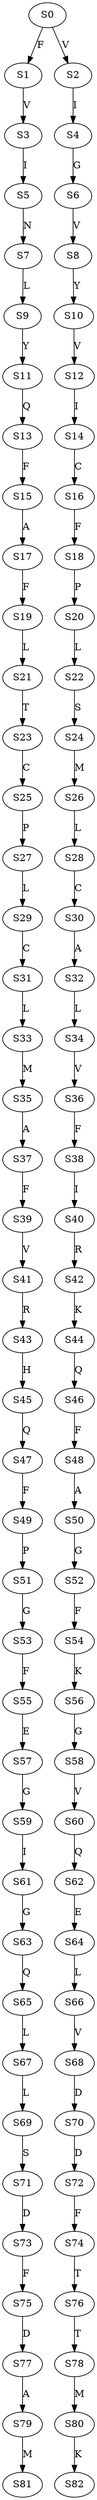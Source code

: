 strict digraph  {
	S0 -> S1 [ label = F ];
	S0 -> S2 [ label = V ];
	S1 -> S3 [ label = V ];
	S2 -> S4 [ label = I ];
	S3 -> S5 [ label = I ];
	S4 -> S6 [ label = G ];
	S5 -> S7 [ label = N ];
	S6 -> S8 [ label = V ];
	S7 -> S9 [ label = L ];
	S8 -> S10 [ label = Y ];
	S9 -> S11 [ label = Y ];
	S10 -> S12 [ label = V ];
	S11 -> S13 [ label = Q ];
	S12 -> S14 [ label = I ];
	S13 -> S15 [ label = F ];
	S14 -> S16 [ label = C ];
	S15 -> S17 [ label = A ];
	S16 -> S18 [ label = F ];
	S17 -> S19 [ label = F ];
	S18 -> S20 [ label = P ];
	S19 -> S21 [ label = L ];
	S20 -> S22 [ label = L ];
	S21 -> S23 [ label = T ];
	S22 -> S24 [ label = S ];
	S23 -> S25 [ label = C ];
	S24 -> S26 [ label = M ];
	S25 -> S27 [ label = P ];
	S26 -> S28 [ label = L ];
	S27 -> S29 [ label = L ];
	S28 -> S30 [ label = C ];
	S29 -> S31 [ label = C ];
	S30 -> S32 [ label = A ];
	S31 -> S33 [ label = L ];
	S32 -> S34 [ label = L ];
	S33 -> S35 [ label = M ];
	S34 -> S36 [ label = V ];
	S35 -> S37 [ label = A ];
	S36 -> S38 [ label = F ];
	S37 -> S39 [ label = F ];
	S38 -> S40 [ label = I ];
	S39 -> S41 [ label = V ];
	S40 -> S42 [ label = R ];
	S41 -> S43 [ label = R ];
	S42 -> S44 [ label = K ];
	S43 -> S45 [ label = H ];
	S44 -> S46 [ label = Q ];
	S45 -> S47 [ label = Q ];
	S46 -> S48 [ label = F ];
	S47 -> S49 [ label = F ];
	S48 -> S50 [ label = A ];
	S49 -> S51 [ label = P ];
	S50 -> S52 [ label = G ];
	S51 -> S53 [ label = G ];
	S52 -> S54 [ label = F ];
	S53 -> S55 [ label = F ];
	S54 -> S56 [ label = K ];
	S55 -> S57 [ label = E ];
	S56 -> S58 [ label = G ];
	S57 -> S59 [ label = G ];
	S58 -> S60 [ label = V ];
	S59 -> S61 [ label = I ];
	S60 -> S62 [ label = Q ];
	S61 -> S63 [ label = G ];
	S62 -> S64 [ label = E ];
	S63 -> S65 [ label = Q ];
	S64 -> S66 [ label = L ];
	S65 -> S67 [ label = L ];
	S66 -> S68 [ label = V ];
	S67 -> S69 [ label = L ];
	S68 -> S70 [ label = D ];
	S69 -> S71 [ label = S ];
	S70 -> S72 [ label = D ];
	S71 -> S73 [ label = D ];
	S72 -> S74 [ label = F ];
	S73 -> S75 [ label = F ];
	S74 -> S76 [ label = T ];
	S75 -> S77 [ label = D ];
	S76 -> S78 [ label = T ];
	S77 -> S79 [ label = A ];
	S78 -> S80 [ label = M ];
	S79 -> S81 [ label = M ];
	S80 -> S82 [ label = K ];
}
